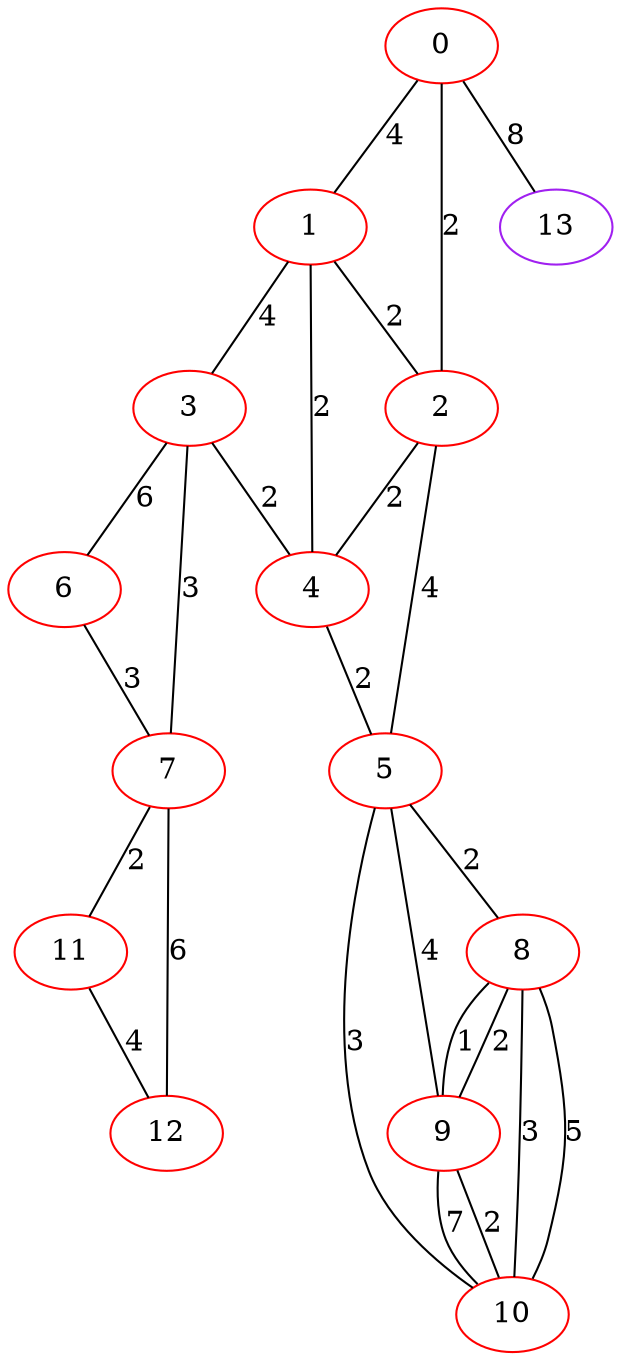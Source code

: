 graph "" {
0 [color=red, weight=1];
1 [color=red, weight=1];
2 [color=red, weight=1];
3 [color=red, weight=1];
4 [color=red, weight=1];
5 [color=red, weight=1];
6 [color=red, weight=1];
7 [color=red, weight=1];
8 [color=red, weight=1];
9 [color=red, weight=1];
10 [color=red, weight=1];
11 [color=red, weight=1];
12 [color=red, weight=1];
13 [color=purple, weight=4];
0 -- 1  [key=0, label=4];
0 -- 2  [key=0, label=2];
0 -- 13  [key=0, label=8];
1 -- 2  [key=0, label=2];
1 -- 3  [key=0, label=4];
1 -- 4  [key=0, label=2];
2 -- 4  [key=0, label=2];
2 -- 5  [key=0, label=4];
3 -- 4  [key=0, label=2];
3 -- 6  [key=0, label=6];
3 -- 7  [key=0, label=3];
4 -- 5  [key=0, label=2];
5 -- 8  [key=0, label=2];
5 -- 9  [key=0, label=4];
5 -- 10  [key=0, label=3];
6 -- 7  [key=0, label=3];
7 -- 11  [key=0, label=2];
7 -- 12  [key=0, label=6];
8 -- 9  [key=0, label=1];
8 -- 9  [key=1, label=2];
8 -- 10  [key=0, label=3];
8 -- 10  [key=1, label=5];
9 -- 10  [key=0, label=2];
9 -- 10  [key=1, label=7];
11 -- 12  [key=0, label=4];
}
